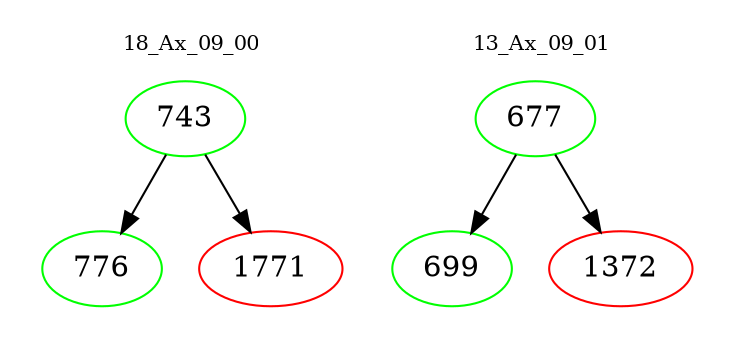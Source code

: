 digraph{
subgraph cluster_0 {
color = white
label = "18_Ax_09_00";
fontsize=10;
T0_743 [label="743", color="green"]
T0_743 -> T0_776 [color="black"]
T0_776 [label="776", color="green"]
T0_743 -> T0_1771 [color="black"]
T0_1771 [label="1771", color="red"]
}
subgraph cluster_1 {
color = white
label = "13_Ax_09_01";
fontsize=10;
T1_677 [label="677", color="green"]
T1_677 -> T1_699 [color="black"]
T1_699 [label="699", color="green"]
T1_677 -> T1_1372 [color="black"]
T1_1372 [label="1372", color="red"]
}
}
